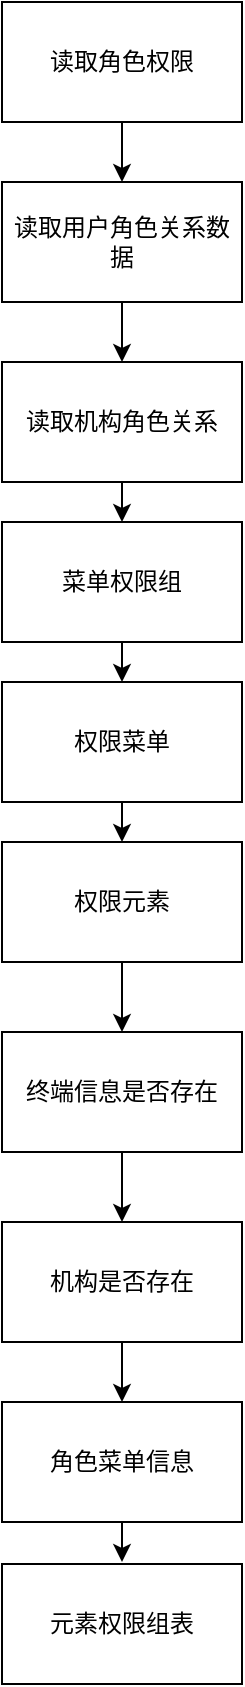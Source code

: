 <mxfile version="24.6.4" type="github">
  <diagram id="C5RBs43oDa-KdzZeNtuy" name="Page-1">
    <mxGraphModel dx="1050" dy="519" grid="1" gridSize="10" guides="1" tooltips="1" connect="1" arrows="0" fold="1" page="1" pageScale="1" pageWidth="827" pageHeight="1169" math="0" shadow="0">
      <root>
        <mxCell id="WIyWlLk6GJQsqaUBKTNV-0" />
        <mxCell id="WIyWlLk6GJQsqaUBKTNV-1" parent="WIyWlLk6GJQsqaUBKTNV-0" />
        <mxCell id="BCOjfWxPIyxtcqSwEmAq-23" style="edgeStyle=orthogonalEdgeStyle;rounded=0;orthogonalLoop=1;jettySize=auto;html=1;exitX=0.5;exitY=1;exitDx=0;exitDy=0;entryX=0.5;entryY=0;entryDx=0;entryDy=0;" parent="WIyWlLk6GJQsqaUBKTNV-1" source="BCOjfWxPIyxtcqSwEmAq-10" target="BCOjfWxPIyxtcqSwEmAq-11" edge="1">
          <mxGeometry relative="1" as="geometry" />
        </mxCell>
        <mxCell id="BCOjfWxPIyxtcqSwEmAq-10" value="读取用户角色关系数据" style="rounded=0;whiteSpace=wrap;html=1;" parent="WIyWlLk6GJQsqaUBKTNV-1" vertex="1">
          <mxGeometry x="250" y="100" width="120" height="60" as="geometry" />
        </mxCell>
        <mxCell id="BCOjfWxPIyxtcqSwEmAq-24" style="edgeStyle=orthogonalEdgeStyle;rounded=0;orthogonalLoop=1;jettySize=auto;html=1;exitX=0.5;exitY=1;exitDx=0;exitDy=0;entryX=0.5;entryY=0;entryDx=0;entryDy=0;" parent="WIyWlLk6GJQsqaUBKTNV-1" source="BCOjfWxPIyxtcqSwEmAq-11" target="BCOjfWxPIyxtcqSwEmAq-12" edge="1">
          <mxGeometry relative="1" as="geometry" />
        </mxCell>
        <mxCell id="BCOjfWxPIyxtcqSwEmAq-11" value="读取机构角色关系" style="rounded=0;whiteSpace=wrap;html=1;" parent="WIyWlLk6GJQsqaUBKTNV-1" vertex="1">
          <mxGeometry x="250" y="190" width="120" height="60" as="geometry" />
        </mxCell>
        <mxCell id="BCOjfWxPIyxtcqSwEmAq-25" style="edgeStyle=orthogonalEdgeStyle;rounded=0;orthogonalLoop=1;jettySize=auto;html=1;exitX=0.5;exitY=1;exitDx=0;exitDy=0;entryX=0.5;entryY=0;entryDx=0;entryDy=0;" parent="WIyWlLk6GJQsqaUBKTNV-1" source="BCOjfWxPIyxtcqSwEmAq-12" target="BCOjfWxPIyxtcqSwEmAq-13" edge="1">
          <mxGeometry relative="1" as="geometry" />
        </mxCell>
        <mxCell id="BCOjfWxPIyxtcqSwEmAq-12" value="菜单权限组" style="rounded=0;whiteSpace=wrap;html=1;" parent="WIyWlLk6GJQsqaUBKTNV-1" vertex="1">
          <mxGeometry x="250" y="270" width="120" height="60" as="geometry" />
        </mxCell>
        <mxCell id="BCOjfWxPIyxtcqSwEmAq-26" style="edgeStyle=orthogonalEdgeStyle;rounded=0;orthogonalLoop=1;jettySize=auto;html=1;exitX=0.5;exitY=1;exitDx=0;exitDy=0;entryX=0.5;entryY=0;entryDx=0;entryDy=0;" parent="WIyWlLk6GJQsqaUBKTNV-1" source="BCOjfWxPIyxtcqSwEmAq-13" target="BCOjfWxPIyxtcqSwEmAq-14" edge="1">
          <mxGeometry relative="1" as="geometry" />
        </mxCell>
        <mxCell id="BCOjfWxPIyxtcqSwEmAq-13" value="权限菜单" style="rounded=0;whiteSpace=wrap;html=1;" parent="WIyWlLk6GJQsqaUBKTNV-1" vertex="1">
          <mxGeometry x="250" y="350" width="120" height="60" as="geometry" />
        </mxCell>
        <mxCell id="BCOjfWxPIyxtcqSwEmAq-27" style="edgeStyle=orthogonalEdgeStyle;rounded=0;orthogonalLoop=1;jettySize=auto;html=1;exitX=0.5;exitY=1;exitDx=0;exitDy=0;entryX=0.5;entryY=0;entryDx=0;entryDy=0;" parent="WIyWlLk6GJQsqaUBKTNV-1" source="BCOjfWxPIyxtcqSwEmAq-14" target="BCOjfWxPIyxtcqSwEmAq-15" edge="1">
          <mxGeometry relative="1" as="geometry" />
        </mxCell>
        <mxCell id="BCOjfWxPIyxtcqSwEmAq-14" value="权限元素" style="rounded=0;whiteSpace=wrap;html=1;" parent="WIyWlLk6GJQsqaUBKTNV-1" vertex="1">
          <mxGeometry x="250" y="430" width="120" height="60" as="geometry" />
        </mxCell>
        <mxCell id="BCOjfWxPIyxtcqSwEmAq-28" style="edgeStyle=orthogonalEdgeStyle;rounded=0;orthogonalLoop=1;jettySize=auto;html=1;exitX=0.5;exitY=1;exitDx=0;exitDy=0;" parent="WIyWlLk6GJQsqaUBKTNV-1" source="BCOjfWxPIyxtcqSwEmAq-15" target="BCOjfWxPIyxtcqSwEmAq-16" edge="1">
          <mxGeometry relative="1" as="geometry" />
        </mxCell>
        <mxCell id="BCOjfWxPIyxtcqSwEmAq-15" value="终端信息是否存在" style="rounded=0;whiteSpace=wrap;html=1;" parent="WIyWlLk6GJQsqaUBKTNV-1" vertex="1">
          <mxGeometry x="250" y="525" width="120" height="60" as="geometry" />
        </mxCell>
        <mxCell id="BCOjfWxPIyxtcqSwEmAq-29" style="edgeStyle=orthogonalEdgeStyle;rounded=0;orthogonalLoop=1;jettySize=auto;html=1;exitX=0.5;exitY=1;exitDx=0;exitDy=0;entryX=0.5;entryY=0;entryDx=0;entryDy=0;" parent="WIyWlLk6GJQsqaUBKTNV-1" source="BCOjfWxPIyxtcqSwEmAq-16" target="BCOjfWxPIyxtcqSwEmAq-17" edge="1">
          <mxGeometry relative="1" as="geometry" />
        </mxCell>
        <mxCell id="BCOjfWxPIyxtcqSwEmAq-16" value="机构是否存在" style="rounded=0;whiteSpace=wrap;html=1;" parent="WIyWlLk6GJQsqaUBKTNV-1" vertex="1">
          <mxGeometry x="250" y="620" width="120" height="60" as="geometry" />
        </mxCell>
        <mxCell id="BCOjfWxPIyxtcqSwEmAq-30" style="edgeStyle=orthogonalEdgeStyle;rounded=0;orthogonalLoop=1;jettySize=auto;html=1;exitX=0.5;exitY=1;exitDx=0;exitDy=0;" parent="WIyWlLk6GJQsqaUBKTNV-1" source="BCOjfWxPIyxtcqSwEmAq-17" edge="1">
          <mxGeometry relative="1" as="geometry">
            <mxPoint x="310" y="790" as="targetPoint" />
          </mxGeometry>
        </mxCell>
        <mxCell id="BCOjfWxPIyxtcqSwEmAq-17" value="角色菜单信息" style="rounded=0;whiteSpace=wrap;html=1;" parent="WIyWlLk6GJQsqaUBKTNV-1" vertex="1">
          <mxGeometry x="250" y="710" width="120" height="60" as="geometry" />
        </mxCell>
        <mxCell id="BCOjfWxPIyxtcqSwEmAq-18" value="元素权限组表" style="rounded=0;whiteSpace=wrap;html=1;" parent="WIyWlLk6GJQsqaUBKTNV-1" vertex="1">
          <mxGeometry x="250" y="791" width="120" height="60" as="geometry" />
        </mxCell>
        <mxCell id="BCOjfWxPIyxtcqSwEmAq-22" style="edgeStyle=orthogonalEdgeStyle;rounded=0;orthogonalLoop=1;jettySize=auto;html=1;exitX=0.5;exitY=1;exitDx=0;exitDy=0;entryX=0.5;entryY=0;entryDx=0;entryDy=0;" parent="WIyWlLk6GJQsqaUBKTNV-1" source="BCOjfWxPIyxtcqSwEmAq-19" target="BCOjfWxPIyxtcqSwEmAq-10" edge="1">
          <mxGeometry relative="1" as="geometry" />
        </mxCell>
        <mxCell id="BCOjfWxPIyxtcqSwEmAq-19" value="读取角色权限" style="rounded=0;whiteSpace=wrap;html=1;" parent="WIyWlLk6GJQsqaUBKTNV-1" vertex="1">
          <mxGeometry x="250" y="10" width="120" height="60" as="geometry" />
        </mxCell>
      </root>
    </mxGraphModel>
  </diagram>
</mxfile>
